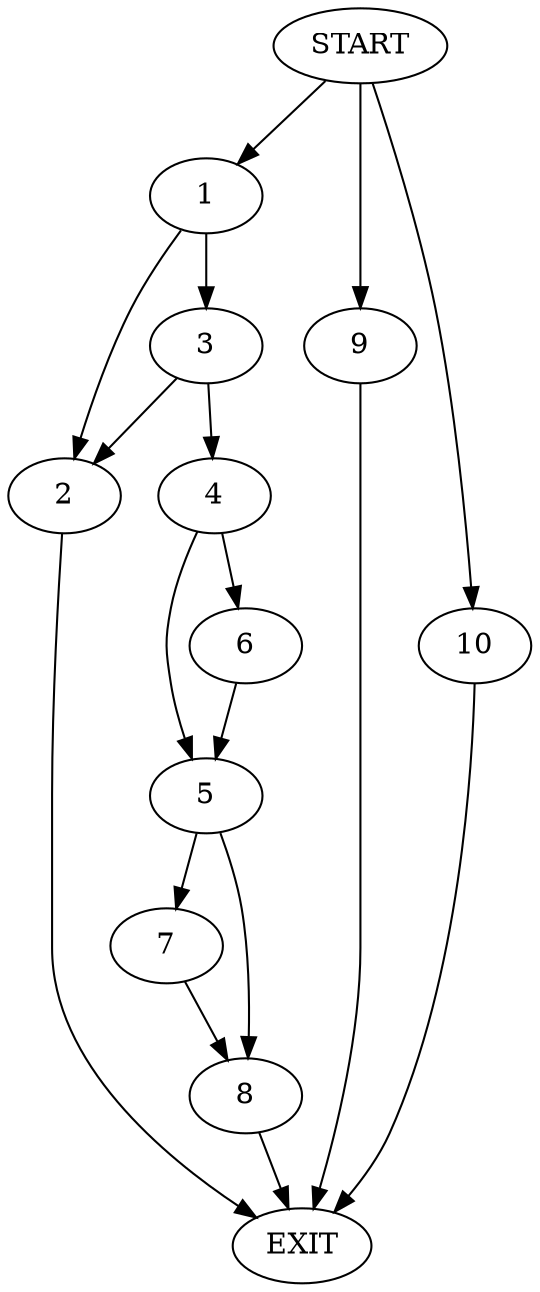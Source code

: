 digraph {
0 [label="START"]
11 [label="EXIT"]
0 -> 1
1 -> 2
1 -> 3
3 -> 2
3 -> 4
2 -> 11
4 -> 5
4 -> 6
6 -> 5
5 -> 7
5 -> 8
7 -> 8
8 -> 11
0 -> 9
9 -> 11
0 -> 10
10 -> 11
}
